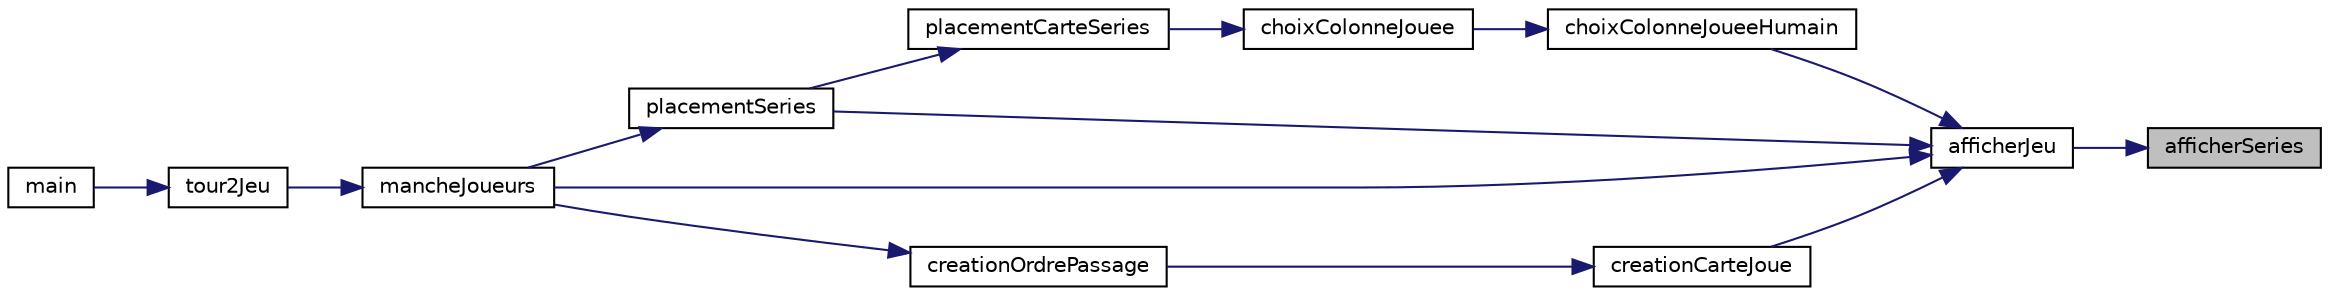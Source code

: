digraph "afficherSeries"
{
 // INTERACTIVE_SVG=YES
 // LATEX_PDF_SIZE
  edge [fontname="Helvetica",fontsize="10",labelfontname="Helvetica",labelfontsize="10"];
  node [fontname="Helvetica",fontsize="10",shape=record];
  rankdir="RL";
  Node1 [label="afficherSeries",height=0.2,width=0.4,color="black", fillcolor="grey75", style="filled", fontcolor="black",tooltip=" "];
  Node1 -> Node2 [dir="back",color="midnightblue",fontsize="10",style="solid",fontname="Helvetica"];
  Node2 [label="afficherJeu",height=0.2,width=0.4,color="black", fillcolor="white", style="filled",URL="$nathan_8h.html#ad8ae09f714faa41165f30307ae3c7cae",tooltip=": Permet d'afficher tout le Jeu"];
  Node2 -> Node3 [dir="back",color="midnightblue",fontsize="10",style="solid",fontname="Helvetica"];
  Node3 [label="choixColonneJoueeHumain",height=0.2,width=0.4,color="black", fillcolor="white", style="filled",URL="$paul_8c.html#adbe454c3f60f9360493e35fdcc1b4400",tooltip=": Permet de choisir la colonne de l'humain"];
  Node3 -> Node4 [dir="back",color="midnightblue",fontsize="10",style="solid",fontname="Helvetica"];
  Node4 [label="choixColonneJouee",height=0.2,width=0.4,color="black", fillcolor="white", style="filled",URL="$paul_8c.html#a0399f7d61a0eb8a0375456b9e0c84e08",tooltip=": Permet de choisir la colonne selon le type du joueur (humain/bot)"];
  Node4 -> Node5 [dir="back",color="midnightblue",fontsize="10",style="solid",fontname="Helvetica"];
  Node5 [label="placementCarteSeries",height=0.2,width=0.4,color="black", fillcolor="white", style="filled",URL="$paul_8c.html#affe4632aaedf3a884546d531c9b8af50",tooltip=": Permet de placer la carte selon les séries"];
  Node5 -> Node6 [dir="back",color="midnightblue",fontsize="10",style="solid",fontname="Helvetica"];
  Node6 [label="placementSeries",height=0.2,width=0.4,color="black", fillcolor="white", style="filled",URL="$adrien_8c.html#ac9b1f21935d93846fec6a5e4c3df025b",tooltip=": La procédure récupère l'écart supérieu le plus petit et si la carte jouée est inférieure aux séries"];
  Node6 -> Node7 [dir="back",color="midnightblue",fontsize="10",style="solid",fontname="Helvetica"];
  Node7 [label="mancheJoueurs",height=0.2,width=0.4,color="black", fillcolor="white", style="filled",URL="$paul_8c.html#aafc3c4b5272c83bfd800c4c647debf17",tooltip=": Lance une manche de 10 tours tant que personne atteint le seuil de tête de boeuf"];
  Node7 -> Node8 [dir="back",color="midnightblue",fontsize="10",style="solid",fontname="Helvetica"];
  Node8 [label="tour2Jeu",height=0.2,width=0.4,color="black", fillcolor="white", style="filled",URL="$paul_8c.html#af93d3121afa95f7a3e7d318fa364f568",tooltip=": Lance le jeu et fait une boucle tant que le jeu n'est pas fini"];
  Node8 -> Node9 [dir="back",color="midnightblue",fontsize="10",style="solid",fontname="Helvetica"];
  Node9 [label="main",height=0.2,width=0.4,color="black", fillcolor="white", style="filled",URL="$main_8c.html#ac4c0f8a8146b128f1b8f920e3a9c3b1e",tooltip=" "];
  Node2 -> Node10 [dir="back",color="midnightblue",fontsize="10",style="solid",fontname="Helvetica"];
  Node10 [label="creationCarteJoue",height=0.2,width=0.4,color="black", fillcolor="white", style="filled",URL="$paul_8c.html#a6e4331abce43c1b9a445b40f7a176d60",tooltip=": Permet selon le type(bot/humain) de joueur d'attribuer une carte Jouée"];
  Node10 -> Node11 [dir="back",color="midnightblue",fontsize="10",style="solid",fontname="Helvetica"];
  Node11 [label="creationOrdrePassage",height=0.2,width=0.4,color="black", fillcolor="white", style="filled",URL="$paul_8c.html#aff378f4aefd1cab6793ed7c4e0d2b81f",tooltip=": Permet selon la création d'un tableau de joueur OrdrePassage selon sa carte jouée"];
  Node11 -> Node7 [dir="back",color="midnightblue",fontsize="10",style="solid",fontname="Helvetica"];
  Node2 -> Node7 [dir="back",color="midnightblue",fontsize="10",style="solid",fontname="Helvetica"];
  Node2 -> Node6 [dir="back",color="midnightblue",fontsize="10",style="solid",fontname="Helvetica"];
}
